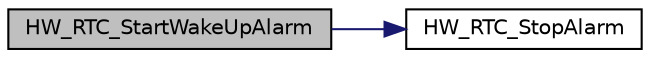 digraph "HW_RTC_StartWakeUpAlarm"
{
  edge [fontname="Helvetica",fontsize="10",labelfontname="Helvetica",labelfontsize="10"];
  node [fontname="Helvetica",fontsize="10",shape=record];
  rankdir="LR";
  Node504 [label="HW_RTC_StartWakeUpAlarm",height=0.2,width=0.4,color="black", fillcolor="grey75", style="filled", fontcolor="black"];
  Node504 -> Node505 [color="midnightblue",fontsize="10",style="solid",fontname="Helvetica"];
  Node505 [label="HW_RTC_StopAlarm",height=0.2,width=0.4,color="black", fillcolor="white", style="filled",URL="$group___lory_s_d_k___r_t_c___functions.html#ga227be06e4dc1332d46ff12519db183b5",tooltip="Stop the Alarm "];
}
